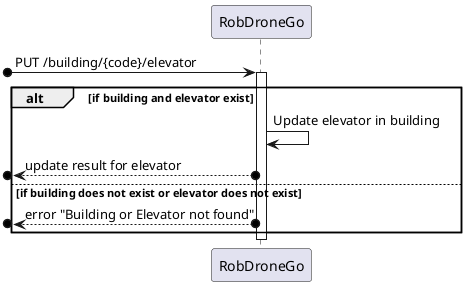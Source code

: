 @startuml SD Lv1

participant RobDroneGo as system

[o-> system : PUT /building/{code}/elevator
activate system

alt if building and elevator exist

    system -> system : Update elevator in building

    [o<--o system : update result for elevator

else if building does not exist or elevator does not exist

    [o<--o system : error "Building or Elevator not found"

end
deactivate system

@enduml
